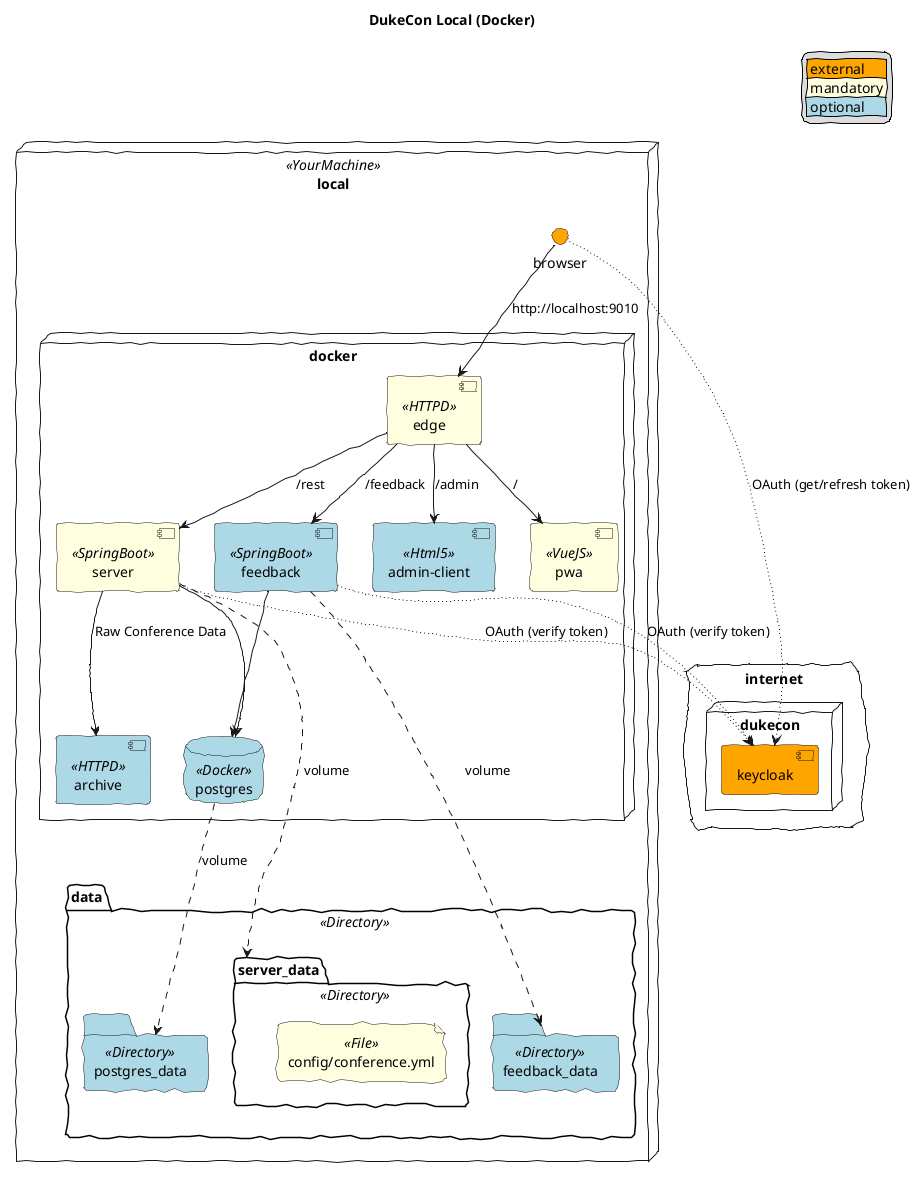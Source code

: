 @startuml
'skinparam linetype ortho
skinparam handwritten true

title DukeCon Local (Docker)

legend top right
'|= Types |
|<#orange> external |
|<#lightyellow> mandatory |
|<#lightblue> optional |
endlegend

node local <<YourMachine>> {
    interface browser #orange

    node docker {
        component edge <<HTTPD>> #lightyellow
        component pwa <<VueJS>> #lightyellow
        component server <<SpringBoot>> #lightyellow
        component archive <<HTTPD>> #lightblue
        component feedback <<SpringBoot>> #lightblue
        component "admin-client" <<Html5>> as admin #lightblue
        database postgres <<Docker>> #lightblue
    }

    folder data <<Directory>> {
        folder server_data <<Directory>> {
            file "config/conference.yml" <<File>> #lightyellow
        }
        folder feedback_data <<Directory>> #lightblue
        folder postgres_data <<Directory>> #lightblue
    }

    browser --> edge : "http://localhost:9010"
    edge --> pwa : "/"
    edge --> server : "/rest"
    edge --> feedback : "/feedback"
    edge --> admin : "/admin"

    server --> archive : "Raw Conference Data"
    server --> postgres
    feedback --> postgres

    feedback .-> feedback_data : volume
    server .-> server_data : volume
    postgres .-> postgres_data : volume
}

cloud internet {
    node dukecon {
        component keycloak #orange
    }
}

browser -[dotted]-> keycloak : OAuth (get/refresh token)
server -[dotted]-> keycloak : OAuth (verify token)
feedback -[dotted]-> keycloak : OAuth (verify token)

@enduml
